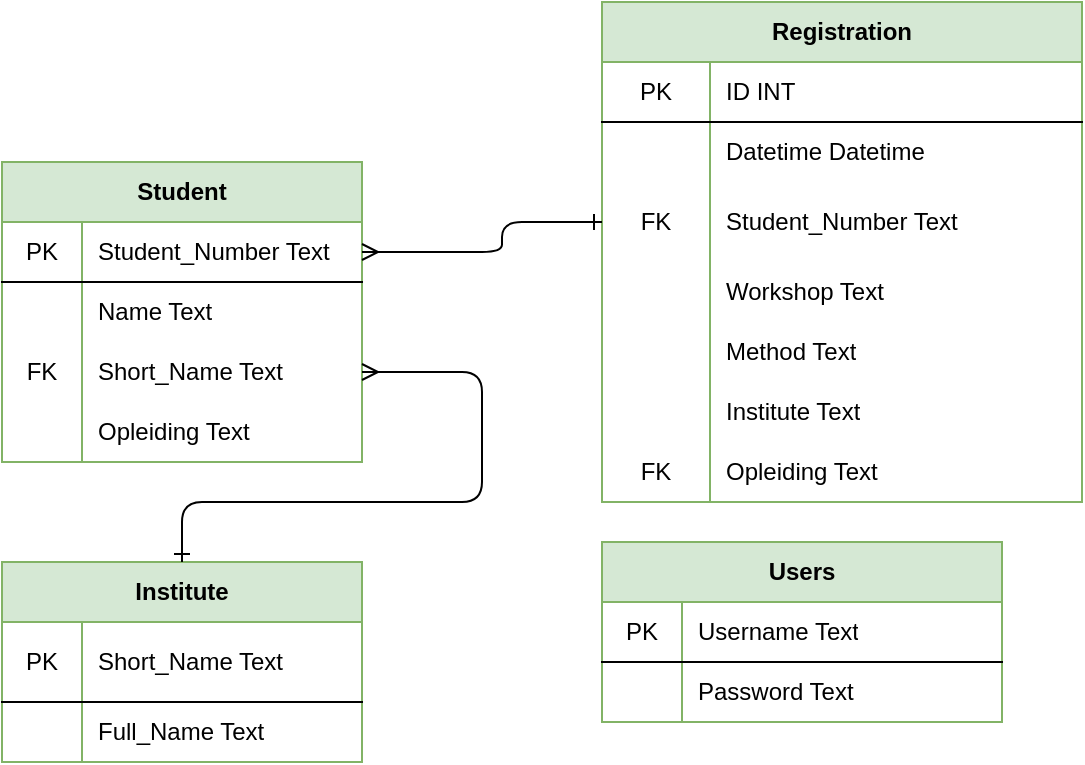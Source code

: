 <mxfile version="14.4.3" type="device"><diagram id="hp2AokKyDz6SQuc52x2y" name="Pagina-1"><mxGraphModel dx="1086" dy="806" grid="1" gridSize="10" guides="1" tooltips="1" connect="1" arrows="1" fold="1" page="1" pageScale="1" pageWidth="827" pageHeight="1169" math="0" shadow="0"><root><mxCell id="0"/><mxCell id="1" parent="0"/><mxCell id="2b7ewxlVUJMGrRr62if1-1" value="Student" style="shape=table;html=1;whiteSpace=wrap;startSize=30;container=1;collapsible=0;childLayout=tableLayout;fixedRows=1;rowLines=0;fontStyle=1;align=center;fillColor=#d5e8d4;strokeColor=#82b366;" parent="1" vertex="1"><mxGeometry x="180" y="120" width="180" height="150" as="geometry"/></mxCell><mxCell id="2b7ewxlVUJMGrRr62if1-2" value="" style="shape=partialRectangle;html=1;whiteSpace=wrap;collapsible=0;dropTarget=0;pointerEvents=0;fillColor=none;top=0;left=0;bottom=1;right=0;points=[[0,0.5],[1,0.5]];portConstraint=eastwest;" parent="2b7ewxlVUJMGrRr62if1-1" vertex="1"><mxGeometry y="30" width="180" height="30" as="geometry"/></mxCell><mxCell id="2b7ewxlVUJMGrRr62if1-3" value="PK" style="shape=partialRectangle;html=1;whiteSpace=wrap;connectable=0;fillColor=none;top=0;left=0;bottom=0;right=0;overflow=hidden;" parent="2b7ewxlVUJMGrRr62if1-2" vertex="1"><mxGeometry width="40" height="30" as="geometry"/></mxCell><mxCell id="2b7ewxlVUJMGrRr62if1-4" value="Student_Number Text" style="shape=partialRectangle;html=1;whiteSpace=wrap;connectable=0;fillColor=none;top=0;left=0;bottom=0;right=0;align=left;spacingLeft=6;overflow=hidden;" parent="2b7ewxlVUJMGrRr62if1-2" vertex="1"><mxGeometry x="40" width="140" height="30" as="geometry"/></mxCell><mxCell id="2b7ewxlVUJMGrRr62if1-5" value="" style="shape=partialRectangle;html=1;whiteSpace=wrap;collapsible=0;dropTarget=0;pointerEvents=0;fillColor=none;top=0;left=0;bottom=0;right=0;points=[[0,0.5],[1,0.5]];portConstraint=eastwest;" parent="2b7ewxlVUJMGrRr62if1-1" vertex="1"><mxGeometry y="60" width="180" height="30" as="geometry"/></mxCell><mxCell id="2b7ewxlVUJMGrRr62if1-6" value="" style="shape=partialRectangle;html=1;whiteSpace=wrap;connectable=0;fillColor=none;top=0;left=0;bottom=0;right=0;overflow=hidden;" parent="2b7ewxlVUJMGrRr62if1-5" vertex="1"><mxGeometry width="40" height="30" as="geometry"/></mxCell><mxCell id="2b7ewxlVUJMGrRr62if1-7" value="Name Text" style="shape=partialRectangle;html=1;whiteSpace=wrap;connectable=0;fillColor=none;top=0;left=0;bottom=0;right=0;align=left;spacingLeft=6;overflow=hidden;" parent="2b7ewxlVUJMGrRr62if1-5" vertex="1"><mxGeometry x="40" width="140" height="30" as="geometry"/></mxCell><mxCell id="2b7ewxlVUJMGrRr62if1-8" value="" style="shape=partialRectangle;html=1;whiteSpace=wrap;collapsible=0;dropTarget=0;pointerEvents=0;fillColor=none;top=0;left=0;bottom=0;right=0;points=[[0,0.5],[1,0.5]];portConstraint=eastwest;" parent="2b7ewxlVUJMGrRr62if1-1" vertex="1"><mxGeometry y="90" width="180" height="30" as="geometry"/></mxCell><mxCell id="2b7ewxlVUJMGrRr62if1-9" value="FK" style="shape=partialRectangle;html=1;whiteSpace=wrap;connectable=0;fillColor=none;top=0;left=0;bottom=0;right=0;overflow=hidden;" parent="2b7ewxlVUJMGrRr62if1-8" vertex="1"><mxGeometry width="40" height="30" as="geometry"/></mxCell><mxCell id="2b7ewxlVUJMGrRr62if1-10" value="Short_Name Text" style="shape=partialRectangle;html=1;whiteSpace=wrap;connectable=0;fillColor=none;top=0;left=0;bottom=0;right=0;align=left;spacingLeft=6;overflow=hidden;" parent="2b7ewxlVUJMGrRr62if1-8" vertex="1"><mxGeometry x="40" width="140" height="30" as="geometry"/></mxCell><mxCell id="yiGRfPzn2_ld8A45EWmV-28" value="" style="shape=partialRectangle;html=1;whiteSpace=wrap;collapsible=0;dropTarget=0;pointerEvents=0;fillColor=none;top=0;left=0;bottom=0;right=0;points=[[0,0.5],[1,0.5]];portConstraint=eastwest;" vertex="1" parent="2b7ewxlVUJMGrRr62if1-1"><mxGeometry y="120" width="180" height="30" as="geometry"/></mxCell><mxCell id="yiGRfPzn2_ld8A45EWmV-29" value="" style="shape=partialRectangle;html=1;whiteSpace=wrap;connectable=0;fillColor=none;top=0;left=0;bottom=0;right=0;overflow=hidden;" vertex="1" parent="yiGRfPzn2_ld8A45EWmV-28"><mxGeometry width="40" height="30" as="geometry"/></mxCell><mxCell id="yiGRfPzn2_ld8A45EWmV-30" value="Opleiding Text" style="shape=partialRectangle;html=1;whiteSpace=wrap;connectable=0;fillColor=none;top=0;left=0;bottom=0;right=0;align=left;spacingLeft=6;overflow=hidden;" vertex="1" parent="yiGRfPzn2_ld8A45EWmV-28"><mxGeometry x="40" width="140" height="30" as="geometry"/></mxCell><mxCell id="2b7ewxlVUJMGrRr62if1-11" value="Institute" style="shape=table;html=1;whiteSpace=wrap;startSize=30;container=1;collapsible=0;childLayout=tableLayout;fixedRows=1;rowLines=0;fontStyle=1;align=center;fillColor=#d5e8d4;strokeColor=#82b366;" parent="1" vertex="1"><mxGeometry x="180" y="320" width="180" height="100" as="geometry"/></mxCell><mxCell id="2b7ewxlVUJMGrRr62if1-12" value="" style="shape=partialRectangle;html=1;whiteSpace=wrap;collapsible=0;dropTarget=0;pointerEvents=0;fillColor=none;top=0;left=0;bottom=1;right=0;points=[[0,0.5],[1,0.5]];portConstraint=eastwest;" parent="2b7ewxlVUJMGrRr62if1-11" vertex="1"><mxGeometry y="30" width="180" height="40" as="geometry"/></mxCell><mxCell id="2b7ewxlVUJMGrRr62if1-13" value="PK" style="shape=partialRectangle;html=1;whiteSpace=wrap;connectable=0;fillColor=none;top=0;left=0;bottom=0;right=0;overflow=hidden;" parent="2b7ewxlVUJMGrRr62if1-12" vertex="1"><mxGeometry width="40" height="40" as="geometry"/></mxCell><mxCell id="2b7ewxlVUJMGrRr62if1-14" value="Short_Name Text" style="shape=partialRectangle;html=1;whiteSpace=wrap;connectable=0;fillColor=none;top=0;left=0;bottom=0;right=0;align=left;spacingLeft=6;overflow=hidden;" parent="2b7ewxlVUJMGrRr62if1-12" vertex="1"><mxGeometry x="40" width="140" height="40" as="geometry"/></mxCell><mxCell id="2b7ewxlVUJMGrRr62if1-15" value="" style="shape=partialRectangle;html=1;whiteSpace=wrap;collapsible=0;dropTarget=0;pointerEvents=0;fillColor=none;top=0;left=0;bottom=0;right=0;points=[[0,0.5],[1,0.5]];portConstraint=eastwest;" parent="2b7ewxlVUJMGrRr62if1-11" vertex="1"><mxGeometry y="70" width="180" height="30" as="geometry"/></mxCell><mxCell id="2b7ewxlVUJMGrRr62if1-16" value="" style="shape=partialRectangle;html=1;whiteSpace=wrap;connectable=0;fillColor=none;top=0;left=0;bottom=0;right=0;overflow=hidden;" parent="2b7ewxlVUJMGrRr62if1-15" vertex="1"><mxGeometry width="40" height="30" as="geometry"/></mxCell><mxCell id="2b7ewxlVUJMGrRr62if1-17" value="Full_Name Text" style="shape=partialRectangle;html=1;whiteSpace=wrap;connectable=0;fillColor=none;top=0;left=0;bottom=0;right=0;align=left;spacingLeft=6;overflow=hidden;" parent="2b7ewxlVUJMGrRr62if1-15" vertex="1"><mxGeometry x="40" width="140" height="30" as="geometry"/></mxCell><mxCell id="2b7ewxlVUJMGrRr62if1-21" value="Registration" style="shape=table;html=1;whiteSpace=wrap;startSize=30;container=1;collapsible=0;childLayout=tableLayout;fixedRows=1;rowLines=0;fontStyle=1;align=center;fillColor=#d5e8d4;strokeColor=#82b366;" parent="1" vertex="1"><mxGeometry x="480" y="40" width="240" height="250" as="geometry"/></mxCell><mxCell id="2b7ewxlVUJMGrRr62if1-22" value="" style="shape=partialRectangle;html=1;whiteSpace=wrap;collapsible=0;dropTarget=0;pointerEvents=0;fillColor=none;top=0;left=0;bottom=1;right=0;points=[[0,0.5],[1,0.5]];portConstraint=eastwest;" parent="2b7ewxlVUJMGrRr62if1-21" vertex="1"><mxGeometry y="30" width="240" height="30" as="geometry"/></mxCell><mxCell id="2b7ewxlVUJMGrRr62if1-23" value="PK" style="shape=partialRectangle;html=1;whiteSpace=wrap;connectable=0;fillColor=none;top=0;left=0;bottom=0;right=0;overflow=hidden;" parent="2b7ewxlVUJMGrRr62if1-22" vertex="1"><mxGeometry width="54" height="30" as="geometry"/></mxCell><mxCell id="2b7ewxlVUJMGrRr62if1-24" value="ID INT" style="shape=partialRectangle;html=1;whiteSpace=wrap;connectable=0;fillColor=none;top=0;left=0;bottom=0;right=0;align=left;spacingLeft=6;overflow=hidden;" parent="2b7ewxlVUJMGrRr62if1-22" vertex="1"><mxGeometry x="54" width="186" height="30" as="geometry"/></mxCell><mxCell id="2b7ewxlVUJMGrRr62if1-28" value="" style="shape=partialRectangle;html=1;whiteSpace=wrap;collapsible=0;dropTarget=0;pointerEvents=0;fillColor=none;top=0;left=0;bottom=0;right=0;points=[[0,0.5],[1,0.5]];portConstraint=eastwest;" parent="2b7ewxlVUJMGrRr62if1-21" vertex="1"><mxGeometry y="60" width="240" height="30" as="geometry"/></mxCell><mxCell id="2b7ewxlVUJMGrRr62if1-29" value="" style="shape=partialRectangle;html=1;whiteSpace=wrap;connectable=0;fillColor=none;top=0;left=0;bottom=0;right=0;overflow=hidden;" parent="2b7ewxlVUJMGrRr62if1-28" vertex="1"><mxGeometry width="54" height="30" as="geometry"/></mxCell><mxCell id="2b7ewxlVUJMGrRr62if1-30" value="Datetime Datetime" style="shape=partialRectangle;html=1;whiteSpace=wrap;connectable=0;fillColor=none;top=0;left=0;bottom=0;right=0;align=left;spacingLeft=6;overflow=hidden;" parent="2b7ewxlVUJMGrRr62if1-28" vertex="1"><mxGeometry x="54" width="186" height="30" as="geometry"/></mxCell><mxCell id="2b7ewxlVUJMGrRr62if1-25" value="" style="shape=partialRectangle;html=1;whiteSpace=wrap;collapsible=0;dropTarget=0;pointerEvents=0;fillColor=none;top=0;left=0;bottom=0;right=0;points=[[0,0.5],[1,0.5]];portConstraint=eastwest;" parent="2b7ewxlVUJMGrRr62if1-21" vertex="1"><mxGeometry y="90" width="240" height="40" as="geometry"/></mxCell><mxCell id="2b7ewxlVUJMGrRr62if1-26" value="FK" style="shape=partialRectangle;html=1;whiteSpace=wrap;connectable=0;fillColor=none;top=0;left=0;bottom=0;right=0;overflow=hidden;" parent="2b7ewxlVUJMGrRr62if1-25" vertex="1"><mxGeometry width="54" height="40" as="geometry"/></mxCell><mxCell id="2b7ewxlVUJMGrRr62if1-27" value="Student_Number Text" style="shape=partialRectangle;html=1;whiteSpace=wrap;connectable=0;fillColor=none;top=0;left=0;bottom=0;right=0;align=left;spacingLeft=6;overflow=hidden;" parent="2b7ewxlVUJMGrRr62if1-25" vertex="1"><mxGeometry x="54" width="186" height="40" as="geometry"/></mxCell><mxCell id="2b7ewxlVUJMGrRr62if1-40" value="" style="shape=partialRectangle;html=1;whiteSpace=wrap;collapsible=0;dropTarget=0;pointerEvents=0;fillColor=none;top=0;left=0;bottom=0;right=0;points=[[0,0.5],[1,0.5]];portConstraint=eastwest;" parent="2b7ewxlVUJMGrRr62if1-21" vertex="1"><mxGeometry y="130" width="240" height="30" as="geometry"/></mxCell><mxCell id="2b7ewxlVUJMGrRr62if1-41" value="" style="shape=partialRectangle;html=1;whiteSpace=wrap;connectable=0;fillColor=none;top=0;left=0;bottom=0;right=0;overflow=hidden;" parent="2b7ewxlVUJMGrRr62if1-40" vertex="1"><mxGeometry width="54" height="30" as="geometry"/></mxCell><mxCell id="2b7ewxlVUJMGrRr62if1-42" value="Workshop Text" style="shape=partialRectangle;html=1;whiteSpace=wrap;connectable=0;fillColor=none;top=0;left=0;bottom=0;right=0;align=left;spacingLeft=6;overflow=hidden;" parent="2b7ewxlVUJMGrRr62if1-40" vertex="1"><mxGeometry x="54" width="186" height="30" as="geometry"/></mxCell><mxCell id="2b7ewxlVUJMGrRr62if1-18" value="" style="shape=partialRectangle;html=1;whiteSpace=wrap;collapsible=0;dropTarget=0;pointerEvents=0;fillColor=none;top=0;left=0;bottom=0;right=0;points=[[0,0.5],[1,0.5]];portConstraint=eastwest;" parent="2b7ewxlVUJMGrRr62if1-21" vertex="1"><mxGeometry y="160" width="240" height="30" as="geometry"/></mxCell><mxCell id="2b7ewxlVUJMGrRr62if1-19" value="" style="shape=partialRectangle;html=1;whiteSpace=wrap;connectable=0;fillColor=none;top=0;left=0;bottom=0;right=0;overflow=hidden;" parent="2b7ewxlVUJMGrRr62if1-18" vertex="1"><mxGeometry width="54" height="30" as="geometry"/></mxCell><mxCell id="2b7ewxlVUJMGrRr62if1-20" value="Method Text" style="shape=partialRectangle;html=1;whiteSpace=wrap;connectable=0;fillColor=none;top=0;left=0;bottom=0;right=0;align=left;spacingLeft=6;overflow=hidden;" parent="2b7ewxlVUJMGrRr62if1-18" vertex="1"><mxGeometry x="54" width="186" height="30" as="geometry"/></mxCell><mxCell id="0CK7BMAGz-Plz0crv_JQ-7" value="" style="shape=partialRectangle;html=1;whiteSpace=wrap;collapsible=0;dropTarget=0;pointerEvents=0;fillColor=none;top=0;left=0;bottom=0;right=0;points=[[0,0.5],[1,0.5]];portConstraint=eastwest;" parent="2b7ewxlVUJMGrRr62if1-21" vertex="1"><mxGeometry y="190" width="240" height="30" as="geometry"/></mxCell><mxCell id="0CK7BMAGz-Plz0crv_JQ-8" value="" style="shape=partialRectangle;html=1;whiteSpace=wrap;connectable=0;fillColor=none;top=0;left=0;bottom=0;right=0;overflow=hidden;" parent="0CK7BMAGz-Plz0crv_JQ-7" vertex="1"><mxGeometry width="54" height="30" as="geometry"/></mxCell><mxCell id="0CK7BMAGz-Plz0crv_JQ-9" value="Institute Text" style="shape=partialRectangle;html=1;whiteSpace=wrap;connectable=0;fillColor=none;top=0;left=0;bottom=0;right=0;align=left;spacingLeft=6;overflow=hidden;" parent="0CK7BMAGz-Plz0crv_JQ-7" vertex="1"><mxGeometry x="54" width="186" height="30" as="geometry"/></mxCell><mxCell id="yiGRfPzn2_ld8A45EWmV-16" value="" style="shape=partialRectangle;html=1;whiteSpace=wrap;collapsible=0;dropTarget=0;pointerEvents=0;fillColor=none;top=0;left=0;bottom=0;right=0;points=[[0,0.5],[1,0.5]];portConstraint=eastwest;" vertex="1" parent="2b7ewxlVUJMGrRr62if1-21"><mxGeometry y="220" width="240" height="30" as="geometry"/></mxCell><mxCell id="yiGRfPzn2_ld8A45EWmV-17" value="FK" style="shape=partialRectangle;html=1;whiteSpace=wrap;connectable=0;fillColor=none;top=0;left=0;bottom=0;right=0;overflow=hidden;" vertex="1" parent="yiGRfPzn2_ld8A45EWmV-16"><mxGeometry width="54" height="30" as="geometry"/></mxCell><mxCell id="yiGRfPzn2_ld8A45EWmV-18" value="Opleiding Text" style="shape=partialRectangle;html=1;whiteSpace=wrap;connectable=0;fillColor=none;top=0;left=0;bottom=0;right=0;align=left;spacingLeft=6;overflow=hidden;" vertex="1" parent="yiGRfPzn2_ld8A45EWmV-16"><mxGeometry x="54" width="186" height="30" as="geometry"/></mxCell><mxCell id="2b7ewxlVUJMGrRr62if1-31" value="" style="endArrow=ERone;html=1;exitX=1;exitY=0.5;exitDx=0;exitDy=0;entryX=0.5;entryY=0;entryDx=0;entryDy=0;startArrow=ERmany;startFill=0;endFill=0;" parent="1" source="2b7ewxlVUJMGrRr62if1-8" target="2b7ewxlVUJMGrRr62if1-11" edge="1"><mxGeometry width="50" height="50" relative="1" as="geometry"><mxPoint x="250" y="130" as="sourcePoint"/><mxPoint x="300" y="80" as="targetPoint"/><Array as="points"><mxPoint x="420" y="225"/><mxPoint x="420" y="290"/><mxPoint x="270" y="290"/></Array></mxGeometry></mxCell><mxCell id="2b7ewxlVUJMGrRr62if1-32" value="" style="endArrow=ERmany;html=1;entryX=1;entryY=0.5;entryDx=0;entryDy=0;startArrow=ERone;startFill=0;endFill=0;exitX=0;exitY=0.5;exitDx=0;exitDy=0;" parent="1" source="2b7ewxlVUJMGrRr62if1-25" target="2b7ewxlVUJMGrRr62if1-2" edge="1"><mxGeometry width="50" height="50" relative="1" as="geometry"><mxPoint x="390" y="160" as="sourcePoint"/><mxPoint x="440" y="280" as="targetPoint"/><Array as="points"><mxPoint x="430" y="150"/><mxPoint x="430" y="165"/></Array></mxGeometry></mxCell><mxCell id="2b7ewxlVUJMGrRr62if1-33" value="Users" style="shape=table;html=1;whiteSpace=wrap;startSize=30;container=1;collapsible=0;childLayout=tableLayout;fixedRows=1;rowLines=0;fontStyle=1;align=center;fillColor=#d5e8d4;strokeColor=#82b366;" parent="1" vertex="1"><mxGeometry x="480" y="310" width="200" height="90" as="geometry"/></mxCell><mxCell id="2b7ewxlVUJMGrRr62if1-34" value="" style="shape=partialRectangle;html=1;whiteSpace=wrap;collapsible=0;dropTarget=0;pointerEvents=0;fillColor=none;top=0;left=0;bottom=1;right=0;points=[[0,0.5],[1,0.5]];portConstraint=eastwest;" parent="2b7ewxlVUJMGrRr62if1-33" vertex="1"><mxGeometry y="30" width="200" height="30" as="geometry"/></mxCell><mxCell id="2b7ewxlVUJMGrRr62if1-35" value="PK" style="shape=partialRectangle;html=1;whiteSpace=wrap;connectable=0;fillColor=none;top=0;left=0;bottom=0;right=0;overflow=hidden;" parent="2b7ewxlVUJMGrRr62if1-34" vertex="1"><mxGeometry width="40" height="30" as="geometry"/></mxCell><mxCell id="2b7ewxlVUJMGrRr62if1-36" value="Username Text" style="shape=partialRectangle;html=1;whiteSpace=wrap;connectable=0;fillColor=none;top=0;left=0;bottom=0;right=0;align=left;spacingLeft=6;overflow=hidden;" parent="2b7ewxlVUJMGrRr62if1-34" vertex="1"><mxGeometry x="40" width="160" height="30" as="geometry"/></mxCell><mxCell id="2b7ewxlVUJMGrRr62if1-37" value="" style="shape=partialRectangle;html=1;whiteSpace=wrap;collapsible=0;dropTarget=0;pointerEvents=0;fillColor=none;top=0;left=0;bottom=0;right=0;points=[[0,0.5],[1,0.5]];portConstraint=eastwest;" parent="2b7ewxlVUJMGrRr62if1-33" vertex="1"><mxGeometry y="60" width="200" height="30" as="geometry"/></mxCell><mxCell id="2b7ewxlVUJMGrRr62if1-38" value="" style="shape=partialRectangle;html=1;whiteSpace=wrap;connectable=0;fillColor=none;top=0;left=0;bottom=0;right=0;overflow=hidden;" parent="2b7ewxlVUJMGrRr62if1-37" vertex="1"><mxGeometry width="40" height="30" as="geometry"/></mxCell><mxCell id="2b7ewxlVUJMGrRr62if1-39" value="Password Text" style="shape=partialRectangle;html=1;whiteSpace=wrap;connectable=0;fillColor=none;top=0;left=0;bottom=0;right=0;align=left;spacingLeft=6;overflow=hidden;" parent="2b7ewxlVUJMGrRr62if1-37" vertex="1"><mxGeometry x="40" width="160" height="30" as="geometry"/></mxCell></root></mxGraphModel></diagram></mxfile>